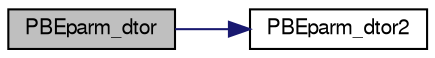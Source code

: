 digraph "PBEparm_dtor"
{
  edge [fontname="FreeSans",fontsize="10",labelfontname="FreeSans",labelfontsize="10"];
  node [fontname="FreeSans",fontsize="10",shape=record];
  rankdir="LR";
  Node1 [label="PBEparm_dtor",height=0.2,width=0.4,color="black", fillcolor="grey75", style="filled" fontcolor="black"];
  Node1 -> Node2 [color="midnightblue",fontsize="10",style="solid",fontname="FreeSans"];
  Node2 [label="PBEparm_dtor2",height=0.2,width=0.4,color="black", fillcolor="white", style="filled",URL="$group___p_b_eparm.html#ga9956eba6fafefd6bdce453e387201d60",tooltip="FORTRAN stub for object destructor."];
}

